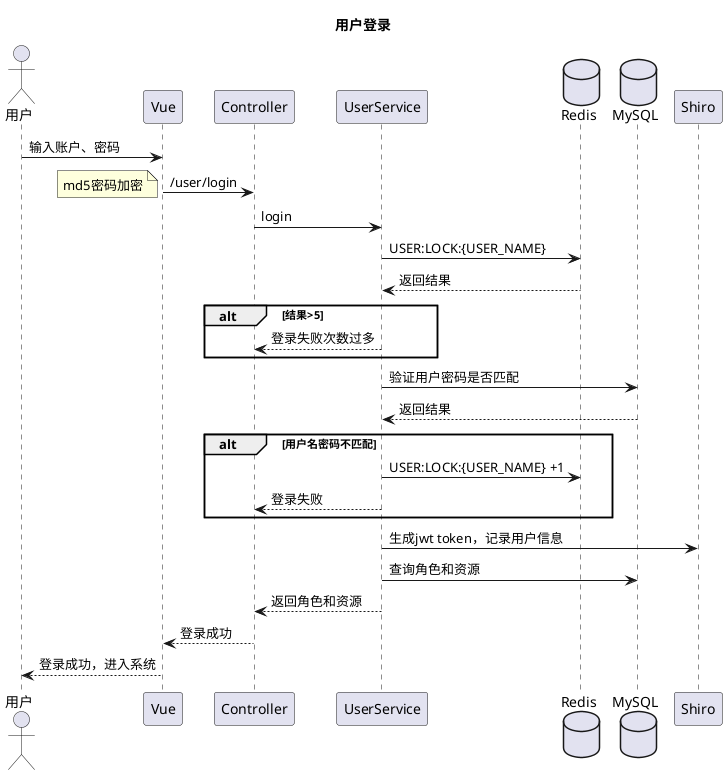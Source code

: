 @startuml
'https://plantuml.com/sequence-diagram
title 用户登录
actor 用户

用户 -> Vue : 输入账户、密码
Vue -> Controller : /user/login
note left
md5密码加密
end note
Controller -> UserService : login
database Redis
UserService -> Redis : USER:LOCK:{USER_NAME}
UserService <-- Redis : 返回结果
alt 结果>5
    UserService --> Controller : 登录失败次数过多
end alt

database MySQL
UserService -> MySQL : 验证用户密码是否匹配
UserService <-- MySQL : 返回结果
alt 用户名密码不匹配
    UserService -> Redis : USER:LOCK:{USER_NAME} +1
    UserService --> Controller : 登录失败
end alt
UserService -> Shiro : 生成jwt token，记录用户信息
UserService -> MySQL : 查询角色和资源
UserService --> Controller : 返回角色和资源
Controller --> Vue : 登录成功
Vue --> 用户 : 登录成功，进入系统
@enduml